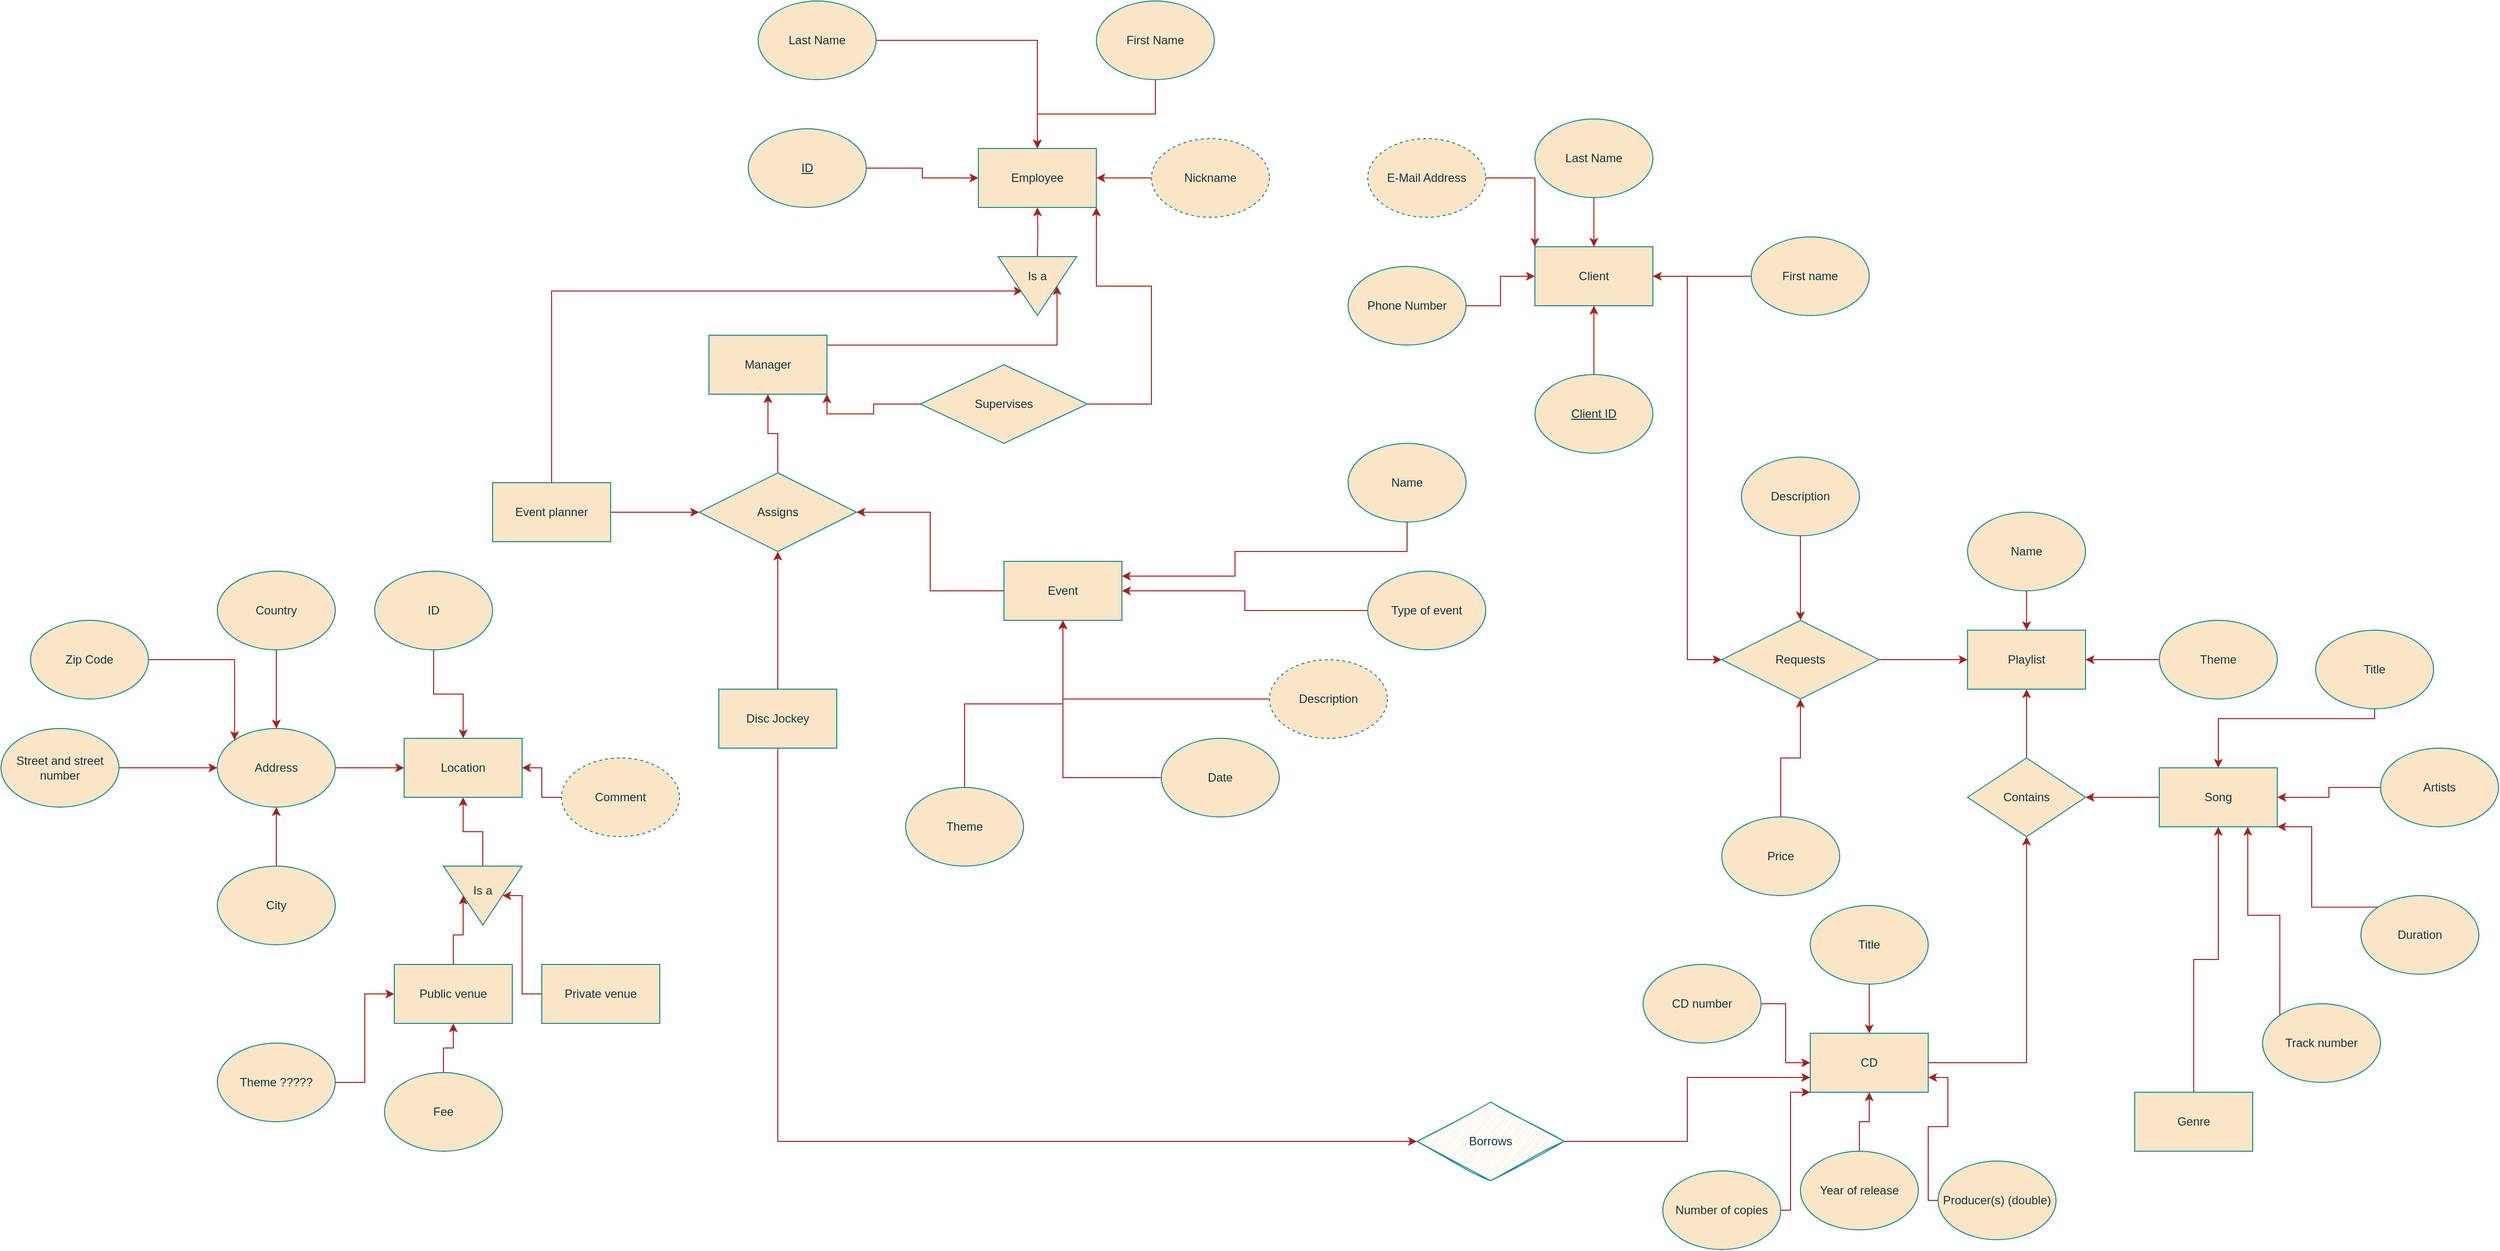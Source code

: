 <mxfile version="21.0.8" type="github">
  <diagram name="Page-1" id="oUGUHpaBGy30pAXyqQJv">
    <mxGraphModel dx="1351" dy="846" grid="1" gridSize="10" guides="1" tooltips="1" connect="1" arrows="1" fold="1" page="1" pageScale="1" pageWidth="827" pageHeight="1169" math="0" shadow="0">
      <root>
        <mxCell id="0" />
        <mxCell id="1" parent="0" />
        <mxCell id="isUZXauVuKdNpPGXGeLC-48" style="edgeStyle=orthogonalEdgeStyle;rounded=0;orthogonalLoop=1;jettySize=auto;html=1;entryX=0.5;entryY=1;entryDx=0;entryDy=0;strokeColor=#A8201A;fontColor=#143642;fillColor=#FAE5C7;" edge="1" parent="1" source="isUZXauVuKdNpPGXGeLC-2" target="isUZXauVuKdNpPGXGeLC-44">
          <mxGeometry relative="1" as="geometry" />
        </mxCell>
        <mxCell id="isUZXauVuKdNpPGXGeLC-145" style="edgeStyle=orthogonalEdgeStyle;rounded=0;orthogonalLoop=1;jettySize=auto;html=1;entryX=0;entryY=0.5;entryDx=0;entryDy=0;strokeColor=#A8201A;fontColor=#143642;fillColor=#FAE5C7;" edge="1" parent="1" source="isUZXauVuKdNpPGXGeLC-2" target="isUZXauVuKdNpPGXGeLC-143">
          <mxGeometry relative="1" as="geometry">
            <Array as="points">
              <mxPoint x="90" y="1200" />
            </Array>
          </mxGeometry>
        </mxCell>
        <mxCell id="isUZXauVuKdNpPGXGeLC-2" value="Disc Jockey" style="rounded=0;whiteSpace=wrap;html=1;labelBackgroundColor=none;fillColor=#FAE5C7;strokeColor=#0F8B8D;fontColor=#143642;" vertex="1" parent="1">
          <mxGeometry x="30" y="740" width="120" height="60" as="geometry" />
        </mxCell>
        <mxCell id="isUZXauVuKdNpPGXGeLC-3" value="Employee" style="rounded=0;whiteSpace=wrap;html=1;labelBackgroundColor=none;fillColor=#FAE5C7;strokeColor=#0F8B8D;fontColor=#143642;" vertex="1" parent="1">
          <mxGeometry x="294" y="190" width="120" height="60" as="geometry" />
        </mxCell>
        <mxCell id="isUZXauVuKdNpPGXGeLC-15" style="edgeStyle=orthogonalEdgeStyle;rounded=0;orthogonalLoop=1;jettySize=auto;html=1;labelBackgroundColor=none;strokeColor=#A8201A;fontColor=default;" edge="1" parent="1" source="isUZXauVuKdNpPGXGeLC-4" target="isUZXauVuKdNpPGXGeLC-3">
          <mxGeometry relative="1" as="geometry" />
        </mxCell>
        <mxCell id="isUZXauVuKdNpPGXGeLC-4" value="Last Name" style="ellipse;whiteSpace=wrap;html=1;labelBackgroundColor=none;fillColor=#FAE5C7;strokeColor=#0F8B8D;fontColor=#143642;" vertex="1" parent="1">
          <mxGeometry x="70" y="40" width="120" height="80" as="geometry" />
        </mxCell>
        <mxCell id="isUZXauVuKdNpPGXGeLC-7" style="edgeStyle=orthogonalEdgeStyle;rounded=0;orthogonalLoop=1;jettySize=auto;html=1;labelBackgroundColor=none;strokeColor=#A8201A;fontColor=default;" edge="1" parent="1" source="isUZXauVuKdNpPGXGeLC-6" target="isUZXauVuKdNpPGXGeLC-3">
          <mxGeometry relative="1" as="geometry" />
        </mxCell>
        <mxCell id="isUZXauVuKdNpPGXGeLC-6" value="First Name" style="ellipse;whiteSpace=wrap;html=1;labelBackgroundColor=none;fillColor=#FAE5C7;strokeColor=#0F8B8D;fontColor=#143642;" vertex="1" parent="1">
          <mxGeometry x="414" y="40" width="120" height="80" as="geometry" />
        </mxCell>
        <mxCell id="isUZXauVuKdNpPGXGeLC-9" value="" style="edgeStyle=orthogonalEdgeStyle;rounded=0;orthogonalLoop=1;jettySize=auto;html=1;labelBackgroundColor=none;strokeColor=#A8201A;fontColor=default;" edge="1" parent="1" source="isUZXauVuKdNpPGXGeLC-8" target="isUZXauVuKdNpPGXGeLC-3">
          <mxGeometry relative="1" as="geometry" />
        </mxCell>
        <mxCell id="isUZXauVuKdNpPGXGeLC-8" value="ID" style="ellipse;whiteSpace=wrap;html=1;fontStyle=4;labelBackgroundColor=none;fillColor=#FAE5C7;strokeColor=#0F8B8D;fontColor=#143642;" vertex="1" parent="1">
          <mxGeometry x="60" y="170" width="120" height="80" as="geometry" />
        </mxCell>
        <mxCell id="isUZXauVuKdNpPGXGeLC-11" value="" style="edgeStyle=orthogonalEdgeStyle;rounded=0;orthogonalLoop=1;jettySize=auto;html=1;labelBackgroundColor=none;strokeColor=#A8201A;fontColor=default;" edge="1" parent="1" source="isUZXauVuKdNpPGXGeLC-10" target="isUZXauVuKdNpPGXGeLC-3">
          <mxGeometry relative="1" as="geometry" />
        </mxCell>
        <mxCell id="isUZXauVuKdNpPGXGeLC-10" value="Nickname" style="ellipse;whiteSpace=wrap;fontStyle=0;html=1;dashed=1;labelBackgroundColor=none;fillColor=#FAE5C7;strokeColor=#0F8B8D;fontColor=#143642;" vertex="1" parent="1">
          <mxGeometry x="470" y="180" width="120" height="80" as="geometry" />
        </mxCell>
        <mxCell id="isUZXauVuKdNpPGXGeLC-18" value="" style="edgeStyle=orthogonalEdgeStyle;rounded=0;orthogonalLoop=1;jettySize=auto;html=1;labelBackgroundColor=none;strokeColor=#A8201A;fontColor=default;" edge="1" parent="1" target="isUZXauVuKdNpPGXGeLC-3">
          <mxGeometry relative="1" as="geometry">
            <mxPoint x="354.0" y="300" as="sourcePoint" />
          </mxGeometry>
        </mxCell>
        <mxCell id="isUZXauVuKdNpPGXGeLC-118" style="edgeStyle=orthogonalEdgeStyle;rounded=0;orthogonalLoop=1;jettySize=auto;html=1;entryX=0;entryY=0.5;entryDx=0;entryDy=0;strokeColor=#A8201A;fontColor=#143642;fillColor=#FAE5C7;" edge="1" parent="1" source="isUZXauVuKdNpPGXGeLC-21" target="isUZXauVuKdNpPGXGeLC-116">
          <mxGeometry relative="1" as="geometry" />
        </mxCell>
        <mxCell id="isUZXauVuKdNpPGXGeLC-21" value="&lt;div&gt;Client&lt;/div&gt;" style="rounded=0;whiteSpace=wrap;html=1;strokeColor=#0F8B8D;fontColor=#143642;fillColor=#FAE5C7;" vertex="1" parent="1">
          <mxGeometry x="860" y="290" width="120" height="60" as="geometry" />
        </mxCell>
        <mxCell id="isUZXauVuKdNpPGXGeLC-23" value="" style="edgeStyle=orthogonalEdgeStyle;rounded=0;orthogonalLoop=1;jettySize=auto;html=1;strokeColor=#A8201A;fontColor=#143642;fillColor=#FAE5C7;" edge="1" parent="1" source="isUZXauVuKdNpPGXGeLC-22" target="isUZXauVuKdNpPGXGeLC-21">
          <mxGeometry relative="1" as="geometry" />
        </mxCell>
        <mxCell id="isUZXauVuKdNpPGXGeLC-22" value="Client ID" style="ellipse;whiteSpace=wrap;html=1;strokeColor=#0F8B8D;fontColor=#143642;fillColor=#FAE5C7;fontStyle=4" vertex="1" parent="1">
          <mxGeometry x="860" y="420" width="120" height="80" as="geometry" />
        </mxCell>
        <mxCell id="isUZXauVuKdNpPGXGeLC-25" value="" style="edgeStyle=orthogonalEdgeStyle;rounded=0;orthogonalLoop=1;jettySize=auto;html=1;strokeColor=#A8201A;fontColor=#143642;fillColor=#FAE5C7;" edge="1" parent="1" source="isUZXauVuKdNpPGXGeLC-24" target="isUZXauVuKdNpPGXGeLC-21">
          <mxGeometry relative="1" as="geometry" />
        </mxCell>
        <mxCell id="isUZXauVuKdNpPGXGeLC-24" value="&lt;div&gt;Last Name&lt;/div&gt;" style="ellipse;whiteSpace=wrap;html=1;strokeColor=#0F8B8D;fontColor=#143642;fillColor=#FAE5C7;" vertex="1" parent="1">
          <mxGeometry x="860" y="160" width="120" height="80" as="geometry" />
        </mxCell>
        <mxCell id="isUZXauVuKdNpPGXGeLC-27" value="" style="edgeStyle=orthogonalEdgeStyle;rounded=0;orthogonalLoop=1;jettySize=auto;html=1;strokeColor=#A8201A;fontColor=#143642;fillColor=#FAE5C7;" edge="1" parent="1" source="isUZXauVuKdNpPGXGeLC-26" target="isUZXauVuKdNpPGXGeLC-21">
          <mxGeometry relative="1" as="geometry" />
        </mxCell>
        <mxCell id="isUZXauVuKdNpPGXGeLC-26" value="First name" style="ellipse;whiteSpace=wrap;html=1;strokeColor=#0F8B8D;fontColor=#143642;fillColor=#FAE5C7;" vertex="1" parent="1">
          <mxGeometry x="1080" y="280" width="120" height="80" as="geometry" />
        </mxCell>
        <mxCell id="isUZXauVuKdNpPGXGeLC-29" value="" style="edgeStyle=orthogonalEdgeStyle;rounded=0;orthogonalLoop=1;jettySize=auto;html=1;strokeColor=#A8201A;fontColor=#143642;fillColor=#FAE5C7;" edge="1" parent="1" source="isUZXauVuKdNpPGXGeLC-28" target="isUZXauVuKdNpPGXGeLC-21">
          <mxGeometry relative="1" as="geometry" />
        </mxCell>
        <mxCell id="isUZXauVuKdNpPGXGeLC-28" value="Phone Number" style="ellipse;whiteSpace=wrap;html=1;strokeColor=#0F8B8D;fontColor=#143642;fillColor=#FAE5C7;" vertex="1" parent="1">
          <mxGeometry x="670" y="310" width="120" height="80" as="geometry" />
        </mxCell>
        <mxCell id="isUZXauVuKdNpPGXGeLC-31" style="edgeStyle=orthogonalEdgeStyle;rounded=0;orthogonalLoop=1;jettySize=auto;html=1;entryX=0;entryY=0;entryDx=0;entryDy=0;strokeColor=#A8201A;fontColor=#143642;fillColor=#FAE5C7;" edge="1" parent="1" source="isUZXauVuKdNpPGXGeLC-30" target="isUZXauVuKdNpPGXGeLC-21">
          <mxGeometry relative="1" as="geometry" />
        </mxCell>
        <mxCell id="isUZXauVuKdNpPGXGeLC-30" value="E-Mail Address" style="ellipse;whiteSpace=wrap;html=1;strokeColor=#0F8B8D;fontColor=#143642;fillColor=#FAE5C7;dashed=1;" vertex="1" parent="1">
          <mxGeometry x="690" y="180" width="120" height="80" as="geometry" />
        </mxCell>
        <mxCell id="isUZXauVuKdNpPGXGeLC-49" style="edgeStyle=orthogonalEdgeStyle;rounded=0;orthogonalLoop=1;jettySize=auto;html=1;entryX=1;entryY=0.5;entryDx=0;entryDy=0;strokeColor=#A8201A;fontColor=#143642;fillColor=#FAE5C7;" edge="1" parent="1" source="isUZXauVuKdNpPGXGeLC-32" target="isUZXauVuKdNpPGXGeLC-44">
          <mxGeometry relative="1" as="geometry" />
        </mxCell>
        <mxCell id="isUZXauVuKdNpPGXGeLC-32" value="Event" style="rounded=0;whiteSpace=wrap;html=1;strokeColor=#0F8B8D;fontColor=#143642;fillColor=#FAE5C7;" vertex="1" parent="1">
          <mxGeometry x="320" y="610" width="120" height="60" as="geometry" />
        </mxCell>
        <mxCell id="isUZXauVuKdNpPGXGeLC-34" value="" style="edgeStyle=orthogonalEdgeStyle;rounded=0;orthogonalLoop=1;jettySize=auto;html=1;strokeColor=#A8201A;fontColor=#143642;fillColor=#FAE5C7;" edge="1" parent="1" source="isUZXauVuKdNpPGXGeLC-33" target="isUZXauVuKdNpPGXGeLC-32">
          <mxGeometry relative="1" as="geometry" />
        </mxCell>
        <mxCell id="isUZXauVuKdNpPGXGeLC-33" value="Theme" style="ellipse;whiteSpace=wrap;html=1;strokeColor=#0F8B8D;fontColor=#143642;fillColor=#FAE5C7;" vertex="1" parent="1">
          <mxGeometry x="220" y="840" width="120" height="80" as="geometry" />
        </mxCell>
        <mxCell id="isUZXauVuKdNpPGXGeLC-36" value="" style="edgeStyle=orthogonalEdgeStyle;rounded=0;orthogonalLoop=1;jettySize=auto;html=1;strokeColor=#A8201A;fontColor=#143642;fillColor=#FAE5C7;" edge="1" parent="1" source="isUZXauVuKdNpPGXGeLC-35" target="isUZXauVuKdNpPGXGeLC-32">
          <mxGeometry relative="1" as="geometry" />
        </mxCell>
        <mxCell id="isUZXauVuKdNpPGXGeLC-35" value="Type of event" style="ellipse;whiteSpace=wrap;html=1;strokeColor=#0F8B8D;fontColor=#143642;fillColor=#FAE5C7;" vertex="1" parent="1">
          <mxGeometry x="690" y="620" width="120" height="80" as="geometry" />
        </mxCell>
        <mxCell id="isUZXauVuKdNpPGXGeLC-38" style="edgeStyle=orthogonalEdgeStyle;rounded=0;orthogonalLoop=1;jettySize=auto;html=1;entryX=1;entryY=0.25;entryDx=0;entryDy=0;strokeColor=#A8201A;fontColor=#143642;fillColor=#FAE5C7;" edge="1" parent="1" source="isUZXauVuKdNpPGXGeLC-37" target="isUZXauVuKdNpPGXGeLC-32">
          <mxGeometry relative="1" as="geometry">
            <Array as="points">
              <mxPoint x="730" y="600" />
              <mxPoint x="555" y="600" />
              <mxPoint x="555" y="625" />
            </Array>
          </mxGeometry>
        </mxCell>
        <mxCell id="isUZXauVuKdNpPGXGeLC-37" value="Name" style="ellipse;whiteSpace=wrap;html=1;strokeColor=#0F8B8D;fontColor=#143642;fillColor=#FAE5C7;" vertex="1" parent="1">
          <mxGeometry x="670" y="490" width="120" height="80" as="geometry" />
        </mxCell>
        <mxCell id="isUZXauVuKdNpPGXGeLC-40" value="" style="edgeStyle=orthogonalEdgeStyle;rounded=0;orthogonalLoop=1;jettySize=auto;html=1;strokeColor=#A8201A;fontColor=#143642;fillColor=#FAE5C7;" edge="1" parent="1" source="isUZXauVuKdNpPGXGeLC-39" target="isUZXauVuKdNpPGXGeLC-32">
          <mxGeometry relative="1" as="geometry" />
        </mxCell>
        <mxCell id="isUZXauVuKdNpPGXGeLC-39" value="Date" style="ellipse;whiteSpace=wrap;html=1;strokeColor=#0F8B8D;fontColor=#143642;fillColor=#FAE5C7;" vertex="1" parent="1">
          <mxGeometry x="480" y="790" width="120" height="80" as="geometry" />
        </mxCell>
        <mxCell id="isUZXauVuKdNpPGXGeLC-42" style="edgeStyle=orthogonalEdgeStyle;rounded=0;orthogonalLoop=1;jettySize=auto;html=1;strokeColor=#A8201A;fontColor=#143642;fillColor=#FAE5C7;" edge="1" parent="1" source="isUZXauVuKdNpPGXGeLC-41" target="isUZXauVuKdNpPGXGeLC-32">
          <mxGeometry relative="1" as="geometry">
            <mxPoint x="530" y="700" as="targetPoint" />
          </mxGeometry>
        </mxCell>
        <mxCell id="isUZXauVuKdNpPGXGeLC-41" value="Description" style="ellipse;whiteSpace=wrap;html=1;strokeColor=#0F8B8D;fontColor=#143642;fillColor=#FAE5C7;dashed=1;" vertex="1" parent="1">
          <mxGeometry x="590" y="710" width="120" height="80" as="geometry" />
        </mxCell>
        <mxCell id="isUZXauVuKdNpPGXGeLC-53" style="edgeStyle=orthogonalEdgeStyle;rounded=0;orthogonalLoop=1;jettySize=auto;html=1;strokeColor=#A8201A;fontColor=#143642;fillColor=#FAE5C7;entryX=0.5;entryY=0;entryDx=0;entryDy=0;" edge="1" parent="1" source="isUZXauVuKdNpPGXGeLC-43" target="isUZXauVuKdNpPGXGeLC-93">
          <mxGeometry relative="1" as="geometry">
            <mxPoint x="284.103" y="340.059" as="targetPoint" />
            <Array as="points">
              <mxPoint x="374" y="390" />
            </Array>
          </mxGeometry>
        </mxCell>
        <mxCell id="isUZXauVuKdNpPGXGeLC-43" value="&lt;div&gt;Manager&lt;/div&gt;" style="rounded=0;whiteSpace=wrap;html=1;strokeColor=#0F8B8D;fontColor=#143642;fillColor=#FAE5C7;" vertex="1" parent="1">
          <mxGeometry x="20" y="380" width="120" height="60" as="geometry" />
        </mxCell>
        <mxCell id="isUZXauVuKdNpPGXGeLC-45" value="" style="edgeStyle=orthogonalEdgeStyle;rounded=0;orthogonalLoop=1;jettySize=auto;html=1;strokeColor=#A8201A;fontColor=#143642;fillColor=#FAE5C7;" edge="1" parent="1" source="isUZXauVuKdNpPGXGeLC-44" target="isUZXauVuKdNpPGXGeLC-43">
          <mxGeometry relative="1" as="geometry" />
        </mxCell>
        <mxCell id="isUZXauVuKdNpPGXGeLC-44" value="Assigns" style="rhombus;whiteSpace=wrap;html=1;strokeColor=#0F8B8D;fontColor=#143642;fillColor=#FAE5C7;" vertex="1" parent="1">
          <mxGeometry x="10" y="520" width="160" height="80" as="geometry" />
        </mxCell>
        <mxCell id="isUZXauVuKdNpPGXGeLC-51" value="" style="edgeStyle=orthogonalEdgeStyle;rounded=0;orthogonalLoop=1;jettySize=auto;html=1;strokeColor=#A8201A;fontColor=#143642;fillColor=#FAE5C7;" edge="1" parent="1" source="isUZXauVuKdNpPGXGeLC-50" target="isUZXauVuKdNpPGXGeLC-44">
          <mxGeometry relative="1" as="geometry" />
        </mxCell>
        <mxCell id="isUZXauVuKdNpPGXGeLC-95" style="edgeStyle=orthogonalEdgeStyle;rounded=0;orthogonalLoop=1;jettySize=auto;html=1;entryX=0.25;entryY=1;entryDx=0;entryDy=0;strokeColor=#A8201A;fontColor=#143642;fillColor=#FAE5C7;" edge="1" parent="1" source="isUZXauVuKdNpPGXGeLC-50" target="isUZXauVuKdNpPGXGeLC-94">
          <mxGeometry relative="1" as="geometry">
            <Array as="points">
              <mxPoint x="-140" y="335" />
            </Array>
          </mxGeometry>
        </mxCell>
        <mxCell id="isUZXauVuKdNpPGXGeLC-50" value="&lt;div&gt;Event planner&lt;/div&gt;" style="rounded=0;whiteSpace=wrap;html=1;strokeColor=#0F8B8D;fontColor=#143642;fillColor=#FAE5C7;" vertex="1" parent="1">
          <mxGeometry x="-200" y="530" width="120" height="60" as="geometry" />
        </mxCell>
        <mxCell id="isUZXauVuKdNpPGXGeLC-55" style="edgeStyle=orthogonalEdgeStyle;rounded=0;orthogonalLoop=1;jettySize=auto;html=1;entryX=1;entryY=1;entryDx=0;entryDy=0;strokeColor=#A8201A;fontColor=#143642;fillColor=#FAE5C7;" edge="1" parent="1" source="isUZXauVuKdNpPGXGeLC-54" target="isUZXauVuKdNpPGXGeLC-43">
          <mxGeometry relative="1" as="geometry" />
        </mxCell>
        <mxCell id="isUZXauVuKdNpPGXGeLC-56" style="edgeStyle=orthogonalEdgeStyle;rounded=0;orthogonalLoop=1;jettySize=auto;html=1;entryX=1;entryY=1;entryDx=0;entryDy=0;strokeColor=#A8201A;fontColor=#143642;fillColor=#FAE5C7;" edge="1" parent="1" source="isUZXauVuKdNpPGXGeLC-54" target="isUZXauVuKdNpPGXGeLC-3">
          <mxGeometry relative="1" as="geometry">
            <Array as="points">
              <mxPoint x="470" y="450" />
              <mxPoint x="470" y="330" />
              <mxPoint x="414" y="330" />
            </Array>
          </mxGeometry>
        </mxCell>
        <mxCell id="isUZXauVuKdNpPGXGeLC-54" value="Supervises" style="rhombus;whiteSpace=wrap;html=1;strokeColor=#0F8B8D;fontColor=#143642;fillColor=#FAE5C7;" vertex="1" parent="1">
          <mxGeometry x="235" y="410" width="170" height="80" as="geometry" />
        </mxCell>
        <mxCell id="isUZXauVuKdNpPGXGeLC-58" value="Location" style="rounded=0;whiteSpace=wrap;html=1;strokeColor=#0F8B8D;fontColor=#143642;fillColor=#FAE5C7;" vertex="1" parent="1">
          <mxGeometry x="-290" y="790" width="120" height="60" as="geometry" />
        </mxCell>
        <mxCell id="isUZXauVuKdNpPGXGeLC-60" value="" style="edgeStyle=orthogonalEdgeStyle;rounded=0;orthogonalLoop=1;jettySize=auto;html=1;strokeColor=#A8201A;fontColor=#143642;fillColor=#FAE5C7;" edge="1" parent="1" source="isUZXauVuKdNpPGXGeLC-59" target="isUZXauVuKdNpPGXGeLC-58">
          <mxGeometry relative="1" as="geometry" />
        </mxCell>
        <mxCell id="isUZXauVuKdNpPGXGeLC-59" value="&lt;div&gt;Address&lt;/div&gt;" style="ellipse;whiteSpace=wrap;html=1;strokeColor=#0F8B8D;fontColor=#143642;fillColor=#FAE5C7;" vertex="1" parent="1">
          <mxGeometry x="-480" y="780" width="120" height="80" as="geometry" />
        </mxCell>
        <mxCell id="isUZXauVuKdNpPGXGeLC-62" value="" style="edgeStyle=orthogonalEdgeStyle;rounded=0;orthogonalLoop=1;jettySize=auto;html=1;strokeColor=#A8201A;fontColor=#143642;fillColor=#FAE5C7;" edge="1" parent="1" source="isUZXauVuKdNpPGXGeLC-61" target="isUZXauVuKdNpPGXGeLC-58">
          <mxGeometry relative="1" as="geometry" />
        </mxCell>
        <mxCell id="isUZXauVuKdNpPGXGeLC-61" value="ID" style="ellipse;whiteSpace=wrap;html=1;strokeColor=#0F8B8D;fontColor=#143642;fillColor=#FAE5C7;" vertex="1" parent="1">
          <mxGeometry x="-320" y="620" width="120" height="80" as="geometry" />
        </mxCell>
        <mxCell id="isUZXauVuKdNpPGXGeLC-64" value="" style="edgeStyle=orthogonalEdgeStyle;rounded=0;orthogonalLoop=1;jettySize=auto;html=1;strokeColor=#A8201A;fontColor=#143642;fillColor=#FAE5C7;" edge="1" parent="1" source="isUZXauVuKdNpPGXGeLC-63" target="isUZXauVuKdNpPGXGeLC-59">
          <mxGeometry relative="1" as="geometry" />
        </mxCell>
        <mxCell id="isUZXauVuKdNpPGXGeLC-63" value="Country" style="ellipse;whiteSpace=wrap;html=1;strokeColor=#0F8B8D;fontColor=#143642;fillColor=#FAE5C7;" vertex="1" parent="1">
          <mxGeometry x="-480" y="620" width="120" height="80" as="geometry" />
        </mxCell>
        <mxCell id="isUZXauVuKdNpPGXGeLC-66" value="" style="edgeStyle=orthogonalEdgeStyle;rounded=0;orthogonalLoop=1;jettySize=auto;html=1;strokeColor=#A8201A;fontColor=#143642;fillColor=#FAE5C7;" edge="1" parent="1" source="isUZXauVuKdNpPGXGeLC-65" target="isUZXauVuKdNpPGXGeLC-59">
          <mxGeometry relative="1" as="geometry" />
        </mxCell>
        <mxCell id="isUZXauVuKdNpPGXGeLC-65" value="Street and street number" style="ellipse;whiteSpace=wrap;html=1;strokeColor=#0F8B8D;fontColor=#143642;fillColor=#FAE5C7;" vertex="1" parent="1">
          <mxGeometry x="-700" y="780" width="120" height="80" as="geometry" />
        </mxCell>
        <mxCell id="isUZXauVuKdNpPGXGeLC-68" value="" style="edgeStyle=orthogonalEdgeStyle;rounded=0;orthogonalLoop=1;jettySize=auto;html=1;strokeColor=#A8201A;fontColor=#143642;fillColor=#FAE5C7;" edge="1" parent="1" source="isUZXauVuKdNpPGXGeLC-67" target="isUZXauVuKdNpPGXGeLC-59">
          <mxGeometry relative="1" as="geometry" />
        </mxCell>
        <mxCell id="isUZXauVuKdNpPGXGeLC-67" value="City" style="ellipse;whiteSpace=wrap;html=1;strokeColor=#0F8B8D;fontColor=#143642;fillColor=#FAE5C7;" vertex="1" parent="1">
          <mxGeometry x="-480" y="920" width="120" height="80" as="geometry" />
        </mxCell>
        <mxCell id="isUZXauVuKdNpPGXGeLC-70" style="edgeStyle=orthogonalEdgeStyle;rounded=0;orthogonalLoop=1;jettySize=auto;html=1;entryX=0;entryY=0;entryDx=0;entryDy=0;strokeColor=#A8201A;fontColor=#143642;fillColor=#FAE5C7;" edge="1" parent="1" source="isUZXauVuKdNpPGXGeLC-69" target="isUZXauVuKdNpPGXGeLC-59">
          <mxGeometry relative="1" as="geometry" />
        </mxCell>
        <mxCell id="isUZXauVuKdNpPGXGeLC-69" value="Zip Code" style="ellipse;whiteSpace=wrap;html=1;strokeColor=#0F8B8D;fontColor=#143642;fillColor=#FAE5C7;" vertex="1" parent="1">
          <mxGeometry x="-670" y="670" width="120" height="80" as="geometry" />
        </mxCell>
        <mxCell id="isUZXauVuKdNpPGXGeLC-73" value="" style="edgeStyle=orthogonalEdgeStyle;rounded=0;orthogonalLoop=1;jettySize=auto;html=1;strokeColor=#A8201A;fontColor=#143642;fillColor=#FAE5C7;" edge="1" parent="1" source="isUZXauVuKdNpPGXGeLC-72" target="isUZXauVuKdNpPGXGeLC-58">
          <mxGeometry relative="1" as="geometry" />
        </mxCell>
        <mxCell id="isUZXauVuKdNpPGXGeLC-72" value="Comment" style="ellipse;whiteSpace=wrap;html=1;strokeColor=#0F8B8D;fontColor=#143642;fillColor=#FAE5C7;dashed=1;" vertex="1" parent="1">
          <mxGeometry x="-130" y="810" width="120" height="80" as="geometry" />
        </mxCell>
        <mxCell id="isUZXauVuKdNpPGXGeLC-84" style="edgeStyle=orthogonalEdgeStyle;rounded=0;orthogonalLoop=1;jettySize=auto;html=1;strokeColor=#A8201A;fontColor=#143642;fillColor=#FAE5C7;" edge="1" parent="1" source="isUZXauVuKdNpPGXGeLC-82" target="isUZXauVuKdNpPGXGeLC-58">
          <mxGeometry relative="1" as="geometry" />
        </mxCell>
        <mxCell id="isUZXauVuKdNpPGXGeLC-82" value="" style="triangle;whiteSpace=wrap;html=1;strokeColor=#0F8B8D;fontColor=#143642;fillColor=#FAE5C7;rotation=90;" vertex="1" parent="1">
          <mxGeometry x="-240" y="910" width="60" height="80" as="geometry" />
        </mxCell>
        <mxCell id="isUZXauVuKdNpPGXGeLC-85" value="Is a" style="text;html=1;strokeColor=none;fillColor=none;align=center;verticalAlign=middle;whiteSpace=wrap;rounded=0;fontColor=#143642;" vertex="1" parent="1">
          <mxGeometry x="-240" y="930" width="60" height="30" as="geometry" />
        </mxCell>
        <mxCell id="isUZXauVuKdNpPGXGeLC-87" style="edgeStyle=orthogonalEdgeStyle;rounded=0;orthogonalLoop=1;jettySize=auto;html=1;entryX=0.167;entryY=0.667;entryDx=0;entryDy=0;entryPerimeter=0;strokeColor=#A8201A;fontColor=#143642;fillColor=#FAE5C7;" edge="1" parent="1" source="isUZXauVuKdNpPGXGeLC-86" target="isUZXauVuKdNpPGXGeLC-85">
          <mxGeometry relative="1" as="geometry" />
        </mxCell>
        <mxCell id="isUZXauVuKdNpPGXGeLC-86" value="Public venue" style="rounded=0;whiteSpace=wrap;html=1;strokeColor=#0F8B8D;fontColor=#143642;fillColor=#FAE5C7;" vertex="1" parent="1">
          <mxGeometry x="-300" y="1020" width="120" height="60" as="geometry" />
        </mxCell>
        <mxCell id="isUZXauVuKdNpPGXGeLC-89" style="edgeStyle=orthogonalEdgeStyle;rounded=0;orthogonalLoop=1;jettySize=auto;html=1;entryX=0.833;entryY=0.667;entryDx=0;entryDy=0;entryPerimeter=0;strokeColor=#A8201A;fontColor=#143642;fillColor=#FAE5C7;" edge="1" parent="1" source="isUZXauVuKdNpPGXGeLC-88" target="isUZXauVuKdNpPGXGeLC-85">
          <mxGeometry relative="1" as="geometry">
            <Array as="points">
              <mxPoint x="-170" y="1050" />
              <mxPoint x="-170" y="950" />
            </Array>
          </mxGeometry>
        </mxCell>
        <mxCell id="isUZXauVuKdNpPGXGeLC-88" value="Private venue" style="rounded=0;whiteSpace=wrap;html=1;strokeColor=#0F8B8D;fontColor=#143642;fillColor=#FAE5C7;" vertex="1" parent="1">
          <mxGeometry x="-150" y="1020" width="120" height="60" as="geometry" />
        </mxCell>
        <mxCell id="isUZXauVuKdNpPGXGeLC-92" value="" style="edgeStyle=orthogonalEdgeStyle;rounded=0;orthogonalLoop=1;jettySize=auto;html=1;strokeColor=#A8201A;fontColor=#143642;fillColor=#FAE5C7;" edge="1" parent="1" source="isUZXauVuKdNpPGXGeLC-90" target="isUZXauVuKdNpPGXGeLC-86">
          <mxGeometry relative="1" as="geometry" />
        </mxCell>
        <mxCell id="isUZXauVuKdNpPGXGeLC-90" value="Fee" style="ellipse;whiteSpace=wrap;html=1;strokeColor=#0F8B8D;fontColor=#143642;fillColor=#FAE5C7;" vertex="1" parent="1">
          <mxGeometry x="-310" y="1130" width="120" height="80" as="geometry" />
        </mxCell>
        <mxCell id="isUZXauVuKdNpPGXGeLC-93" value="" style="triangle;whiteSpace=wrap;html=1;strokeColor=#0F8B8D;fontColor=#143642;fillColor=#FAE5C7;rotation=90;" vertex="1" parent="1">
          <mxGeometry x="324" y="290" width="60" height="80" as="geometry" />
        </mxCell>
        <mxCell id="isUZXauVuKdNpPGXGeLC-94" value="Is a" style="text;html=1;strokeColor=none;fillColor=none;align=center;verticalAlign=middle;whiteSpace=wrap;rounded=0;fontColor=#143642;" vertex="1" parent="1">
          <mxGeometry x="324" y="305" width="60" height="30" as="geometry" />
        </mxCell>
        <mxCell id="isUZXauVuKdNpPGXGeLC-98" style="edgeStyle=orthogonalEdgeStyle;rounded=0;orthogonalLoop=1;jettySize=auto;html=1;entryX=0;entryY=0.5;entryDx=0;entryDy=0;strokeColor=#A8201A;fontColor=#143642;fillColor=#FAE5C7;" edge="1" parent="1" source="isUZXauVuKdNpPGXGeLC-97" target="isUZXauVuKdNpPGXGeLC-86">
          <mxGeometry relative="1" as="geometry" />
        </mxCell>
        <mxCell id="isUZXauVuKdNpPGXGeLC-97" value="Theme ?????" style="ellipse;whiteSpace=wrap;html=1;strokeColor=#0F8B8D;fontColor=#143642;fillColor=#FAE5C7;" vertex="1" parent="1">
          <mxGeometry x="-480" y="1100" width="120" height="80" as="geometry" />
        </mxCell>
        <mxCell id="isUZXauVuKdNpPGXGeLC-100" value="Playlist" style="rounded=0;whiteSpace=wrap;html=1;strokeColor=#0F8B8D;fontColor=#143642;fillColor=#FAE5C7;" vertex="1" parent="1">
          <mxGeometry x="1300" y="680" width="120" height="60" as="geometry" />
        </mxCell>
        <mxCell id="isUZXauVuKdNpPGXGeLC-102" value="" style="edgeStyle=orthogonalEdgeStyle;rounded=0;orthogonalLoop=1;jettySize=auto;html=1;strokeColor=#A8201A;fontColor=#143642;fillColor=#FAE5C7;" edge="1" parent="1" source="isUZXauVuKdNpPGXGeLC-101" target="isUZXauVuKdNpPGXGeLC-100">
          <mxGeometry relative="1" as="geometry" />
        </mxCell>
        <mxCell id="isUZXauVuKdNpPGXGeLC-101" value="Name" style="ellipse;whiteSpace=wrap;html=1;strokeColor=#0F8B8D;fontColor=#143642;fillColor=#FAE5C7;" vertex="1" parent="1">
          <mxGeometry x="1300" y="560" width="120" height="80" as="geometry" />
        </mxCell>
        <mxCell id="isUZXauVuKdNpPGXGeLC-104" value="" style="edgeStyle=orthogonalEdgeStyle;rounded=0;orthogonalLoop=1;jettySize=auto;html=1;strokeColor=#A8201A;fontColor=#143642;fillColor=#FAE5C7;" edge="1" parent="1" source="isUZXauVuKdNpPGXGeLC-103" target="isUZXauVuKdNpPGXGeLC-100">
          <mxGeometry relative="1" as="geometry" />
        </mxCell>
        <mxCell id="isUZXauVuKdNpPGXGeLC-103" value="Contains" style="rhombus;whiteSpace=wrap;html=1;strokeColor=#0F8B8D;fontColor=#143642;fillColor=#FAE5C7;" vertex="1" parent="1">
          <mxGeometry x="1300" y="810" width="120" height="80" as="geometry" />
        </mxCell>
        <mxCell id="isUZXauVuKdNpPGXGeLC-106" value="" style="edgeStyle=orthogonalEdgeStyle;rounded=0;orthogonalLoop=1;jettySize=auto;html=1;strokeColor=#A8201A;fontColor=#143642;fillColor=#FAE5C7;" edge="1" parent="1" source="isUZXauVuKdNpPGXGeLC-105" target="isUZXauVuKdNpPGXGeLC-103">
          <mxGeometry relative="1" as="geometry" />
        </mxCell>
        <mxCell id="isUZXauVuKdNpPGXGeLC-105" value="Song" style="rounded=0;whiteSpace=wrap;html=1;strokeColor=#0F8B8D;fontColor=#143642;fillColor=#FAE5C7;" vertex="1" parent="1">
          <mxGeometry x="1495" y="820" width="120" height="60" as="geometry" />
        </mxCell>
        <mxCell id="isUZXauVuKdNpPGXGeLC-108" value="" style="edgeStyle=orthogonalEdgeStyle;rounded=0;orthogonalLoop=1;jettySize=auto;html=1;strokeColor=#A8201A;fontColor=#143642;fillColor=#FAE5C7;" edge="1" parent="1" source="isUZXauVuKdNpPGXGeLC-107" target="isUZXauVuKdNpPGXGeLC-100">
          <mxGeometry relative="1" as="geometry" />
        </mxCell>
        <mxCell id="isUZXauVuKdNpPGXGeLC-107" value="Theme" style="ellipse;whiteSpace=wrap;html=1;strokeColor=#0F8B8D;fontColor=#143642;fillColor=#FAE5C7;strokeWidth=1;" vertex="1" parent="1">
          <mxGeometry x="1495" y="670" width="120" height="80" as="geometry" />
        </mxCell>
        <mxCell id="isUZXauVuKdNpPGXGeLC-112" value="" style="edgeStyle=orthogonalEdgeStyle;rounded=0;orthogonalLoop=1;jettySize=auto;html=1;strokeColor=#A8201A;fontColor=#143642;fillColor=#FAE5C7;" edge="1" parent="1" source="isUZXauVuKdNpPGXGeLC-111" target="isUZXauVuKdNpPGXGeLC-105">
          <mxGeometry relative="1" as="geometry" />
        </mxCell>
        <mxCell id="isUZXauVuKdNpPGXGeLC-111" value="Artists" style="ellipse;whiteSpace=wrap;html=1;strokeColor=#0F8B8D;fontColor=#143642;fillColor=#FAE5C7;" vertex="1" parent="1">
          <mxGeometry x="1720" y="800" width="120" height="80" as="geometry" />
        </mxCell>
        <mxCell id="isUZXauVuKdNpPGXGeLC-114" value="" style="edgeStyle=orthogonalEdgeStyle;rounded=0;orthogonalLoop=1;jettySize=auto;html=1;strokeColor=#A8201A;fontColor=#143642;fillColor=#FAE5C7;" edge="1" parent="1" source="isUZXauVuKdNpPGXGeLC-113" target="isUZXauVuKdNpPGXGeLC-105">
          <mxGeometry relative="1" as="geometry" />
        </mxCell>
        <mxCell id="isUZXauVuKdNpPGXGeLC-113" value="&lt;div&gt;Genre&lt;/div&gt;" style="rounded=0;whiteSpace=wrap;html=1;strokeColor=#0F8B8D;fontColor=#143642;fillColor=#FAE5C7;" vertex="1" parent="1">
          <mxGeometry x="1470" y="1150" width="120" height="60" as="geometry" />
        </mxCell>
        <mxCell id="isUZXauVuKdNpPGXGeLC-117" style="edgeStyle=orthogonalEdgeStyle;rounded=0;orthogonalLoop=1;jettySize=auto;html=1;entryX=0;entryY=0.5;entryDx=0;entryDy=0;strokeColor=#A8201A;fontColor=#143642;fillColor=#FAE5C7;" edge="1" parent="1" source="isUZXauVuKdNpPGXGeLC-116" target="isUZXauVuKdNpPGXGeLC-100">
          <mxGeometry relative="1" as="geometry" />
        </mxCell>
        <mxCell id="isUZXauVuKdNpPGXGeLC-116" value="Requests" style="rhombus;whiteSpace=wrap;html=1;strokeColor=#0F8B8D;fontColor=#143642;fillColor=#FAE5C7;" vertex="1" parent="1">
          <mxGeometry x="1050" y="670" width="160" height="80" as="geometry" />
        </mxCell>
        <mxCell id="isUZXauVuKdNpPGXGeLC-120" style="edgeStyle=orthogonalEdgeStyle;rounded=0;orthogonalLoop=1;jettySize=auto;html=1;entryX=0.5;entryY=1;entryDx=0;entryDy=0;strokeColor=#A8201A;fontColor=#143642;fillColor=#FAE5C7;" edge="1" parent="1" source="isUZXauVuKdNpPGXGeLC-119" target="isUZXauVuKdNpPGXGeLC-116">
          <mxGeometry relative="1" as="geometry" />
        </mxCell>
        <mxCell id="isUZXauVuKdNpPGXGeLC-119" value="Price" style="ellipse;whiteSpace=wrap;html=1;strokeColor=#0F8B8D;fontColor=#143642;fillColor=#FAE5C7;" vertex="1" parent="1">
          <mxGeometry x="1050" y="870" width="120" height="80" as="geometry" />
        </mxCell>
        <mxCell id="isUZXauVuKdNpPGXGeLC-122" style="edgeStyle=orthogonalEdgeStyle;rounded=0;orthogonalLoop=1;jettySize=auto;html=1;entryX=0.5;entryY=0;entryDx=0;entryDy=0;strokeColor=#A8201A;fontColor=#143642;fillColor=#FAE5C7;" edge="1" parent="1" source="isUZXauVuKdNpPGXGeLC-121" target="isUZXauVuKdNpPGXGeLC-116">
          <mxGeometry relative="1" as="geometry" />
        </mxCell>
        <mxCell id="isUZXauVuKdNpPGXGeLC-121" value="Description" style="ellipse;whiteSpace=wrap;html=1;strokeColor=#0F8B8D;fontColor=#143642;fillColor=#FAE5C7;" vertex="1" parent="1">
          <mxGeometry x="1070" y="504" width="120" height="80" as="geometry" />
        </mxCell>
        <mxCell id="isUZXauVuKdNpPGXGeLC-126" style="edgeStyle=orthogonalEdgeStyle;rounded=0;orthogonalLoop=1;jettySize=auto;html=1;exitX=0;exitY=0;exitDx=0;exitDy=0;entryX=1;entryY=1;entryDx=0;entryDy=0;strokeColor=#A8201A;fontColor=#143642;fillColor=#FAE5C7;" edge="1" parent="1" source="isUZXauVuKdNpPGXGeLC-123" target="isUZXauVuKdNpPGXGeLC-105">
          <mxGeometry relative="1" as="geometry">
            <Array as="points">
              <mxPoint x="1650" y="962" />
              <mxPoint x="1650" y="880" />
            </Array>
          </mxGeometry>
        </mxCell>
        <mxCell id="isUZXauVuKdNpPGXGeLC-123" value="Duration" style="ellipse;whiteSpace=wrap;html=1;strokeColor=#0F8B8D;fontColor=#143642;fillColor=#FAE5C7;" vertex="1" parent="1">
          <mxGeometry x="1700" y="950" width="120" height="80" as="geometry" />
        </mxCell>
        <mxCell id="isUZXauVuKdNpPGXGeLC-128" style="edgeStyle=orthogonalEdgeStyle;rounded=0;orthogonalLoop=1;jettySize=auto;html=1;entryX=0.5;entryY=0;entryDx=0;entryDy=0;strokeColor=#A8201A;fontColor=#143642;fillColor=#FAE5C7;" edge="1" parent="1" source="isUZXauVuKdNpPGXGeLC-127" target="isUZXauVuKdNpPGXGeLC-105">
          <mxGeometry relative="1" as="geometry">
            <Array as="points">
              <mxPoint x="1714" y="770" />
              <mxPoint x="1555" y="770" />
            </Array>
          </mxGeometry>
        </mxCell>
        <mxCell id="isUZXauVuKdNpPGXGeLC-127" value="Title" style="ellipse;whiteSpace=wrap;html=1;strokeColor=#0F8B8D;fontColor=#143642;fillColor=#FAE5C7;" vertex="1" parent="1">
          <mxGeometry x="1654" y="680" width="120" height="80" as="geometry" />
        </mxCell>
        <mxCell id="isUZXauVuKdNpPGXGeLC-130" style="edgeStyle=orthogonalEdgeStyle;rounded=0;orthogonalLoop=1;jettySize=auto;html=1;strokeColor=#A8201A;fontColor=#143642;fillColor=#FAE5C7;" edge="1" parent="1" source="isUZXauVuKdNpPGXGeLC-129" target="isUZXauVuKdNpPGXGeLC-103">
          <mxGeometry relative="1" as="geometry" />
        </mxCell>
        <mxCell id="isUZXauVuKdNpPGXGeLC-129" value="CD" style="rounded=0;whiteSpace=wrap;html=1;strokeColor=#0F8B8D;fontColor=#143642;fillColor=#FAE5C7;" vertex="1" parent="1">
          <mxGeometry x="1140" y="1090" width="120" height="60" as="geometry" />
        </mxCell>
        <mxCell id="isUZXauVuKdNpPGXGeLC-132" style="edgeStyle=orthogonalEdgeStyle;rounded=0;orthogonalLoop=1;jettySize=auto;html=1;exitX=0;exitY=0;exitDx=0;exitDy=0;entryX=0.75;entryY=1;entryDx=0;entryDy=0;strokeColor=#A8201A;fontColor=#143642;fillColor=#FAE5C7;" edge="1" parent="1" source="isUZXauVuKdNpPGXGeLC-131" target="isUZXauVuKdNpPGXGeLC-105">
          <mxGeometry relative="1" as="geometry" />
        </mxCell>
        <mxCell id="isUZXauVuKdNpPGXGeLC-131" value="Track number" style="ellipse;whiteSpace=wrap;html=1;strokeColor=#0F8B8D;fontColor=#143642;fillColor=#FAE5C7;" vertex="1" parent="1">
          <mxGeometry x="1600" y="1060" width="120" height="80" as="geometry" />
        </mxCell>
        <mxCell id="isUZXauVuKdNpPGXGeLC-134" value="" style="edgeStyle=orthogonalEdgeStyle;rounded=0;orthogonalLoop=1;jettySize=auto;html=1;strokeColor=#A8201A;fontColor=#143642;fillColor=#FAE5C7;" edge="1" parent="1" source="isUZXauVuKdNpPGXGeLC-133" target="isUZXauVuKdNpPGXGeLC-129">
          <mxGeometry relative="1" as="geometry" />
        </mxCell>
        <mxCell id="isUZXauVuKdNpPGXGeLC-133" value="CD number" style="ellipse;whiteSpace=wrap;html=1;strokeColor=#0F8B8D;fontColor=#143642;fillColor=#FAE5C7;" vertex="1" parent="1">
          <mxGeometry x="970" y="1020" width="120" height="80" as="geometry" />
        </mxCell>
        <mxCell id="isUZXauVuKdNpPGXGeLC-136" value="" style="edgeStyle=orthogonalEdgeStyle;rounded=0;orthogonalLoop=1;jettySize=auto;html=1;strokeColor=#A8201A;fontColor=#143642;fillColor=#FAE5C7;" edge="1" parent="1" source="isUZXauVuKdNpPGXGeLC-135" target="isUZXauVuKdNpPGXGeLC-129">
          <mxGeometry relative="1" as="geometry" />
        </mxCell>
        <mxCell id="isUZXauVuKdNpPGXGeLC-135" value="Title" style="ellipse;whiteSpace=wrap;html=1;strokeColor=#0F8B8D;fontColor=#143642;fillColor=#FAE5C7;" vertex="1" parent="1">
          <mxGeometry x="1140" y="960" width="120" height="80" as="geometry" />
        </mxCell>
        <mxCell id="isUZXauVuKdNpPGXGeLC-138" value="" style="edgeStyle=orthogonalEdgeStyle;rounded=0;orthogonalLoop=1;jettySize=auto;html=1;strokeColor=#A8201A;fontColor=#143642;fillColor=#FAE5C7;" edge="1" parent="1" source="isUZXauVuKdNpPGXGeLC-137" target="isUZXauVuKdNpPGXGeLC-129">
          <mxGeometry relative="1" as="geometry" />
        </mxCell>
        <mxCell id="isUZXauVuKdNpPGXGeLC-137" value="Year of release" style="ellipse;whiteSpace=wrap;html=1;strokeColor=#0F8B8D;fontColor=#143642;fillColor=#FAE5C7;" vertex="1" parent="1">
          <mxGeometry x="1130" y="1210" width="120" height="80" as="geometry" />
        </mxCell>
        <mxCell id="isUZXauVuKdNpPGXGeLC-140" style="edgeStyle=orthogonalEdgeStyle;rounded=0;orthogonalLoop=1;jettySize=auto;html=1;entryX=1;entryY=0.75;entryDx=0;entryDy=0;strokeColor=#A8201A;fontColor=#143642;fillColor=#FAE5C7;" edge="1" parent="1" source="isUZXauVuKdNpPGXGeLC-139" target="isUZXauVuKdNpPGXGeLC-129">
          <mxGeometry relative="1" as="geometry">
            <Array as="points">
              <mxPoint x="1260" y="1260" />
              <mxPoint x="1260" y="1185" />
              <mxPoint x="1280" y="1185" />
              <mxPoint x="1280" y="1135" />
            </Array>
          </mxGeometry>
        </mxCell>
        <mxCell id="isUZXauVuKdNpPGXGeLC-139" value="Producer(s) (double)" style="ellipse;whiteSpace=wrap;html=1;strokeColor=#0F8B8D;fontColor=#143642;fillColor=#FAE5C7;shadow=0;" vertex="1" parent="1">
          <mxGeometry x="1270" y="1220" width="120" height="80" as="geometry" />
        </mxCell>
        <mxCell id="isUZXauVuKdNpPGXGeLC-142" style="edgeStyle=orthogonalEdgeStyle;rounded=0;orthogonalLoop=1;jettySize=auto;html=1;entryX=0;entryY=1;entryDx=0;entryDy=0;strokeColor=#A8201A;fontColor=#143642;fillColor=#FAE5C7;" edge="1" parent="1" source="isUZXauVuKdNpPGXGeLC-141" target="isUZXauVuKdNpPGXGeLC-129">
          <mxGeometry relative="1" as="geometry">
            <Array as="points">
              <mxPoint x="1120" y="1270" />
              <mxPoint x="1120" y="1150" />
            </Array>
          </mxGeometry>
        </mxCell>
        <mxCell id="isUZXauVuKdNpPGXGeLC-141" value="Number of copies" style="ellipse;whiteSpace=wrap;html=1;strokeColor=#0F8B8D;fontColor=#143642;fillColor=#FAE5C7;" vertex="1" parent="1">
          <mxGeometry x="990" y="1230" width="120" height="80" as="geometry" />
        </mxCell>
        <mxCell id="isUZXauVuKdNpPGXGeLC-144" style="edgeStyle=orthogonalEdgeStyle;rounded=0;orthogonalLoop=1;jettySize=auto;html=1;entryX=0;entryY=0.75;entryDx=0;entryDy=0;strokeColor=#A8201A;fontColor=#143642;fillColor=#FAE5C7;" edge="1" parent="1" source="isUZXauVuKdNpPGXGeLC-143" target="isUZXauVuKdNpPGXGeLC-129">
          <mxGeometry relative="1" as="geometry" />
        </mxCell>
        <mxCell id="isUZXauVuKdNpPGXGeLC-143" value="Borrows" style="rhombus;whiteSpace=wrap;html=1;strokeColor=#0F8B8D;fontColor=#143642;fillColor=#FAE5C7;sketch=1;curveFitting=1;jiggle=2;" vertex="1" parent="1">
          <mxGeometry x="740" y="1160" width="150" height="80" as="geometry" />
        </mxCell>
      </root>
    </mxGraphModel>
  </diagram>
</mxfile>
